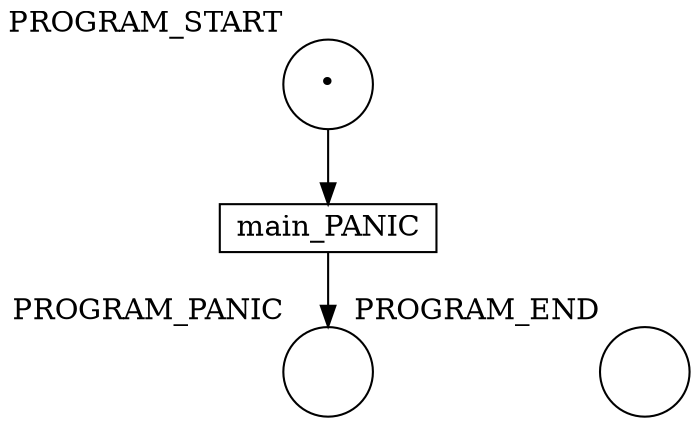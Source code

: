 digraph panic {
    PROGRAM_START [width=0.6 shape="circle" xlabel="PROGRAM_START" label="•"];
    GHOST [width=1.0 shape="none" label=""];
    PROGRAM_END [width=0.6 shape="circle" xlabel="PROGRAM_END" label=""];
    PROGRAM_PANIC [width=0.6 shape="circle" xlabel="PROGRAM_PANIC" label=""];
    
    PROGRAM_START -> main_PANIC;
    main_PANIC [height=0.1 shape="box" xlabel="" label="main_PANIC"];
    main_PANIC -> PROGRAM_PANIC;
    
    // Order the nodes in 2 different levels
    {rank = min; PROGRAM_START;}
    {rank = same; PROGRAM_END; GHOST; PROGRAM_PANIC;}
}
